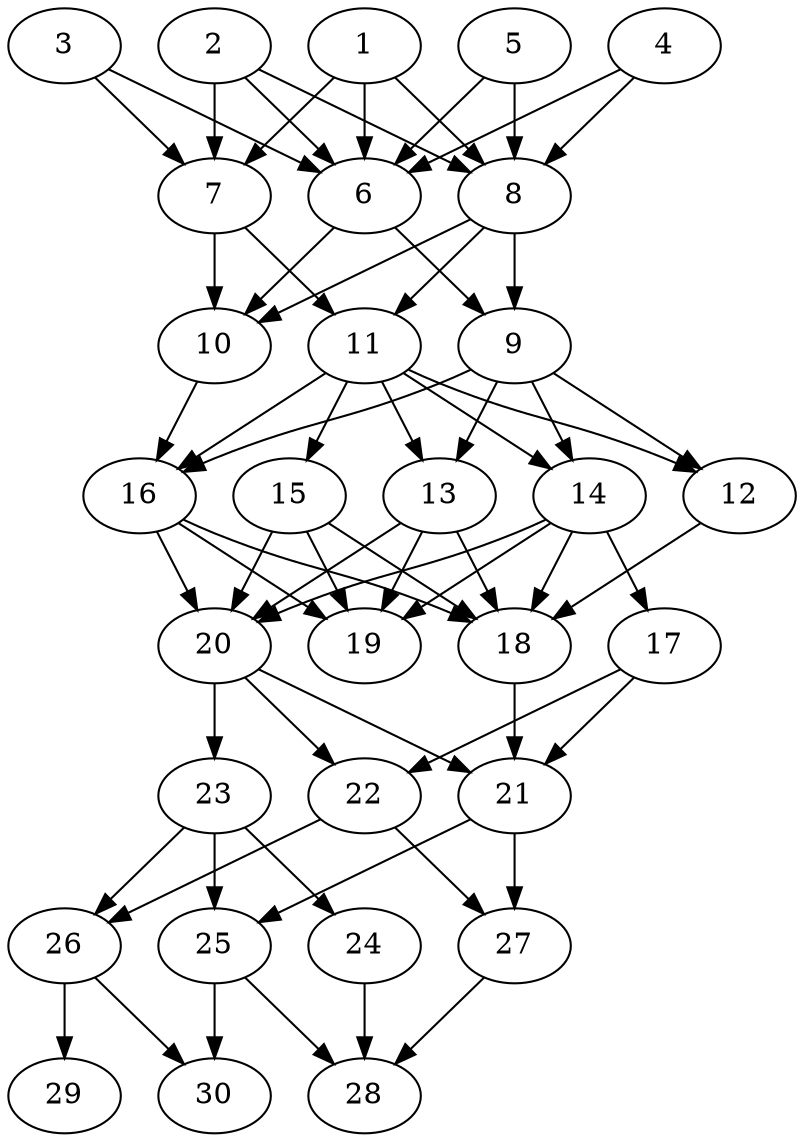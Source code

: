 // DAG automatically generated by daggen at Thu Oct  3 14:04:19 2019
// ./daggen --dot -n 30 --ccr 0.3 --fat 0.5 --regular 0.5 --density 0.9 --mindata 5242880 --maxdata 52428800 
digraph G {
  1 [size="171117227", alpha="0.07", expect_size="51335168"] 
  1 -> 6 [size ="51335168"]
  1 -> 7 [size ="51335168"]
  1 -> 8 [size ="51335168"]
  2 [size="109257387", alpha="0.07", expect_size="32777216"] 
  2 -> 6 [size ="32777216"]
  2 -> 7 [size ="32777216"]
  2 -> 8 [size ="32777216"]
  3 [size="17479680", alpha="0.02", expect_size="5243904"] 
  3 -> 6 [size ="5243904"]
  3 -> 7 [size ="5243904"]
  4 [size="86295893", alpha="0.04", expect_size="25888768"] 
  4 -> 6 [size ="25888768"]
  4 -> 8 [size ="25888768"]
  5 [size="137076053", alpha="0.12", expect_size="41122816"] 
  5 -> 6 [size ="41122816"]
  5 -> 8 [size ="41122816"]
  6 [size="171591680", alpha="0.20", expect_size="51477504"] 
  6 -> 9 [size ="51477504"]
  6 -> 10 [size ="51477504"]
  7 [size="134615040", alpha="0.15", expect_size="40384512"] 
  7 -> 10 [size ="40384512"]
  7 -> 11 [size ="40384512"]
  8 [size="162048000", alpha="0.06", expect_size="48614400"] 
  8 -> 9 [size ="48614400"]
  8 -> 10 [size ="48614400"]
  8 -> 11 [size ="48614400"]
  9 [size="23040000", alpha="0.19", expect_size="6912000"] 
  9 -> 12 [size ="6912000"]
  9 -> 13 [size ="6912000"]
  9 -> 14 [size ="6912000"]
  9 -> 16 [size ="6912000"]
  10 [size="89262080", alpha="0.07", expect_size="26778624"] 
  10 -> 16 [size ="26778624"]
  11 [size="75755520", alpha="0.03", expect_size="22726656"] 
  11 -> 12 [size ="22726656"]
  11 -> 13 [size ="22726656"]
  11 -> 14 [size ="22726656"]
  11 -> 15 [size ="22726656"]
  11 -> 16 [size ="22726656"]
  12 [size="128436907", alpha="0.01", expect_size="38531072"] 
  12 -> 18 [size ="38531072"]
  13 [size="25016320", alpha="0.01", expect_size="7504896"] 
  13 -> 18 [size ="7504896"]
  13 -> 19 [size ="7504896"]
  13 -> 20 [size ="7504896"]
  14 [size="41028267", alpha="0.04", expect_size="12308480"] 
  14 -> 17 [size ="12308480"]
  14 -> 18 [size ="12308480"]
  14 -> 19 [size ="12308480"]
  14 -> 20 [size ="12308480"]
  15 [size="74813440", alpha="0.13", expect_size="22444032"] 
  15 -> 18 [size ="22444032"]
  15 -> 19 [size ="22444032"]
  15 -> 20 [size ="22444032"]
  16 [size="166659413", alpha="0.10", expect_size="49997824"] 
  16 -> 18 [size ="49997824"]
  16 -> 19 [size ="49997824"]
  16 -> 20 [size ="49997824"]
  17 [size="163007147", alpha="0.13", expect_size="48902144"] 
  17 -> 21 [size ="48902144"]
  17 -> 22 [size ="48902144"]
  18 [size="124596907", alpha="0.12", expect_size="37379072"] 
  18 -> 21 [size ="37379072"]
  19 [size="17803947", alpha="0.14", expect_size="5341184"] 
  20 [size="165980160", alpha="0.01", expect_size="49794048"] 
  20 -> 21 [size ="49794048"]
  20 -> 22 [size ="49794048"]
  20 -> 23 [size ="49794048"]
  21 [size="61812053", alpha="0.08", expect_size="18543616"] 
  21 -> 25 [size ="18543616"]
  21 -> 27 [size ="18543616"]
  22 [size="82718720", alpha="0.06", expect_size="24815616"] 
  22 -> 26 [size ="24815616"]
  22 -> 27 [size ="24815616"]
  23 [size="94296747", alpha="0.05", expect_size="28289024"] 
  23 -> 24 [size ="28289024"]
  23 -> 25 [size ="28289024"]
  23 -> 26 [size ="28289024"]
  24 [size="104751787", alpha="0.12", expect_size="31425536"] 
  24 -> 28 [size ="31425536"]
  25 [size="138352640", alpha="0.14", expect_size="41505792"] 
  25 -> 28 [size ="41505792"]
  25 -> 30 [size ="41505792"]
  26 [size="84725760", alpha="0.16", expect_size="25417728"] 
  26 -> 29 [size ="25417728"]
  26 -> 30 [size ="25417728"]
  27 [size="165550080", alpha="0.13", expect_size="49665024"] 
  27 -> 28 [size ="49665024"]
  28 [size="111237120", alpha="0.08", expect_size="33371136"] 
  29 [size="44636160", alpha="0.04", expect_size="13390848"] 
  30 [size="157699413", alpha="0.09", expect_size="47309824"] 
}
